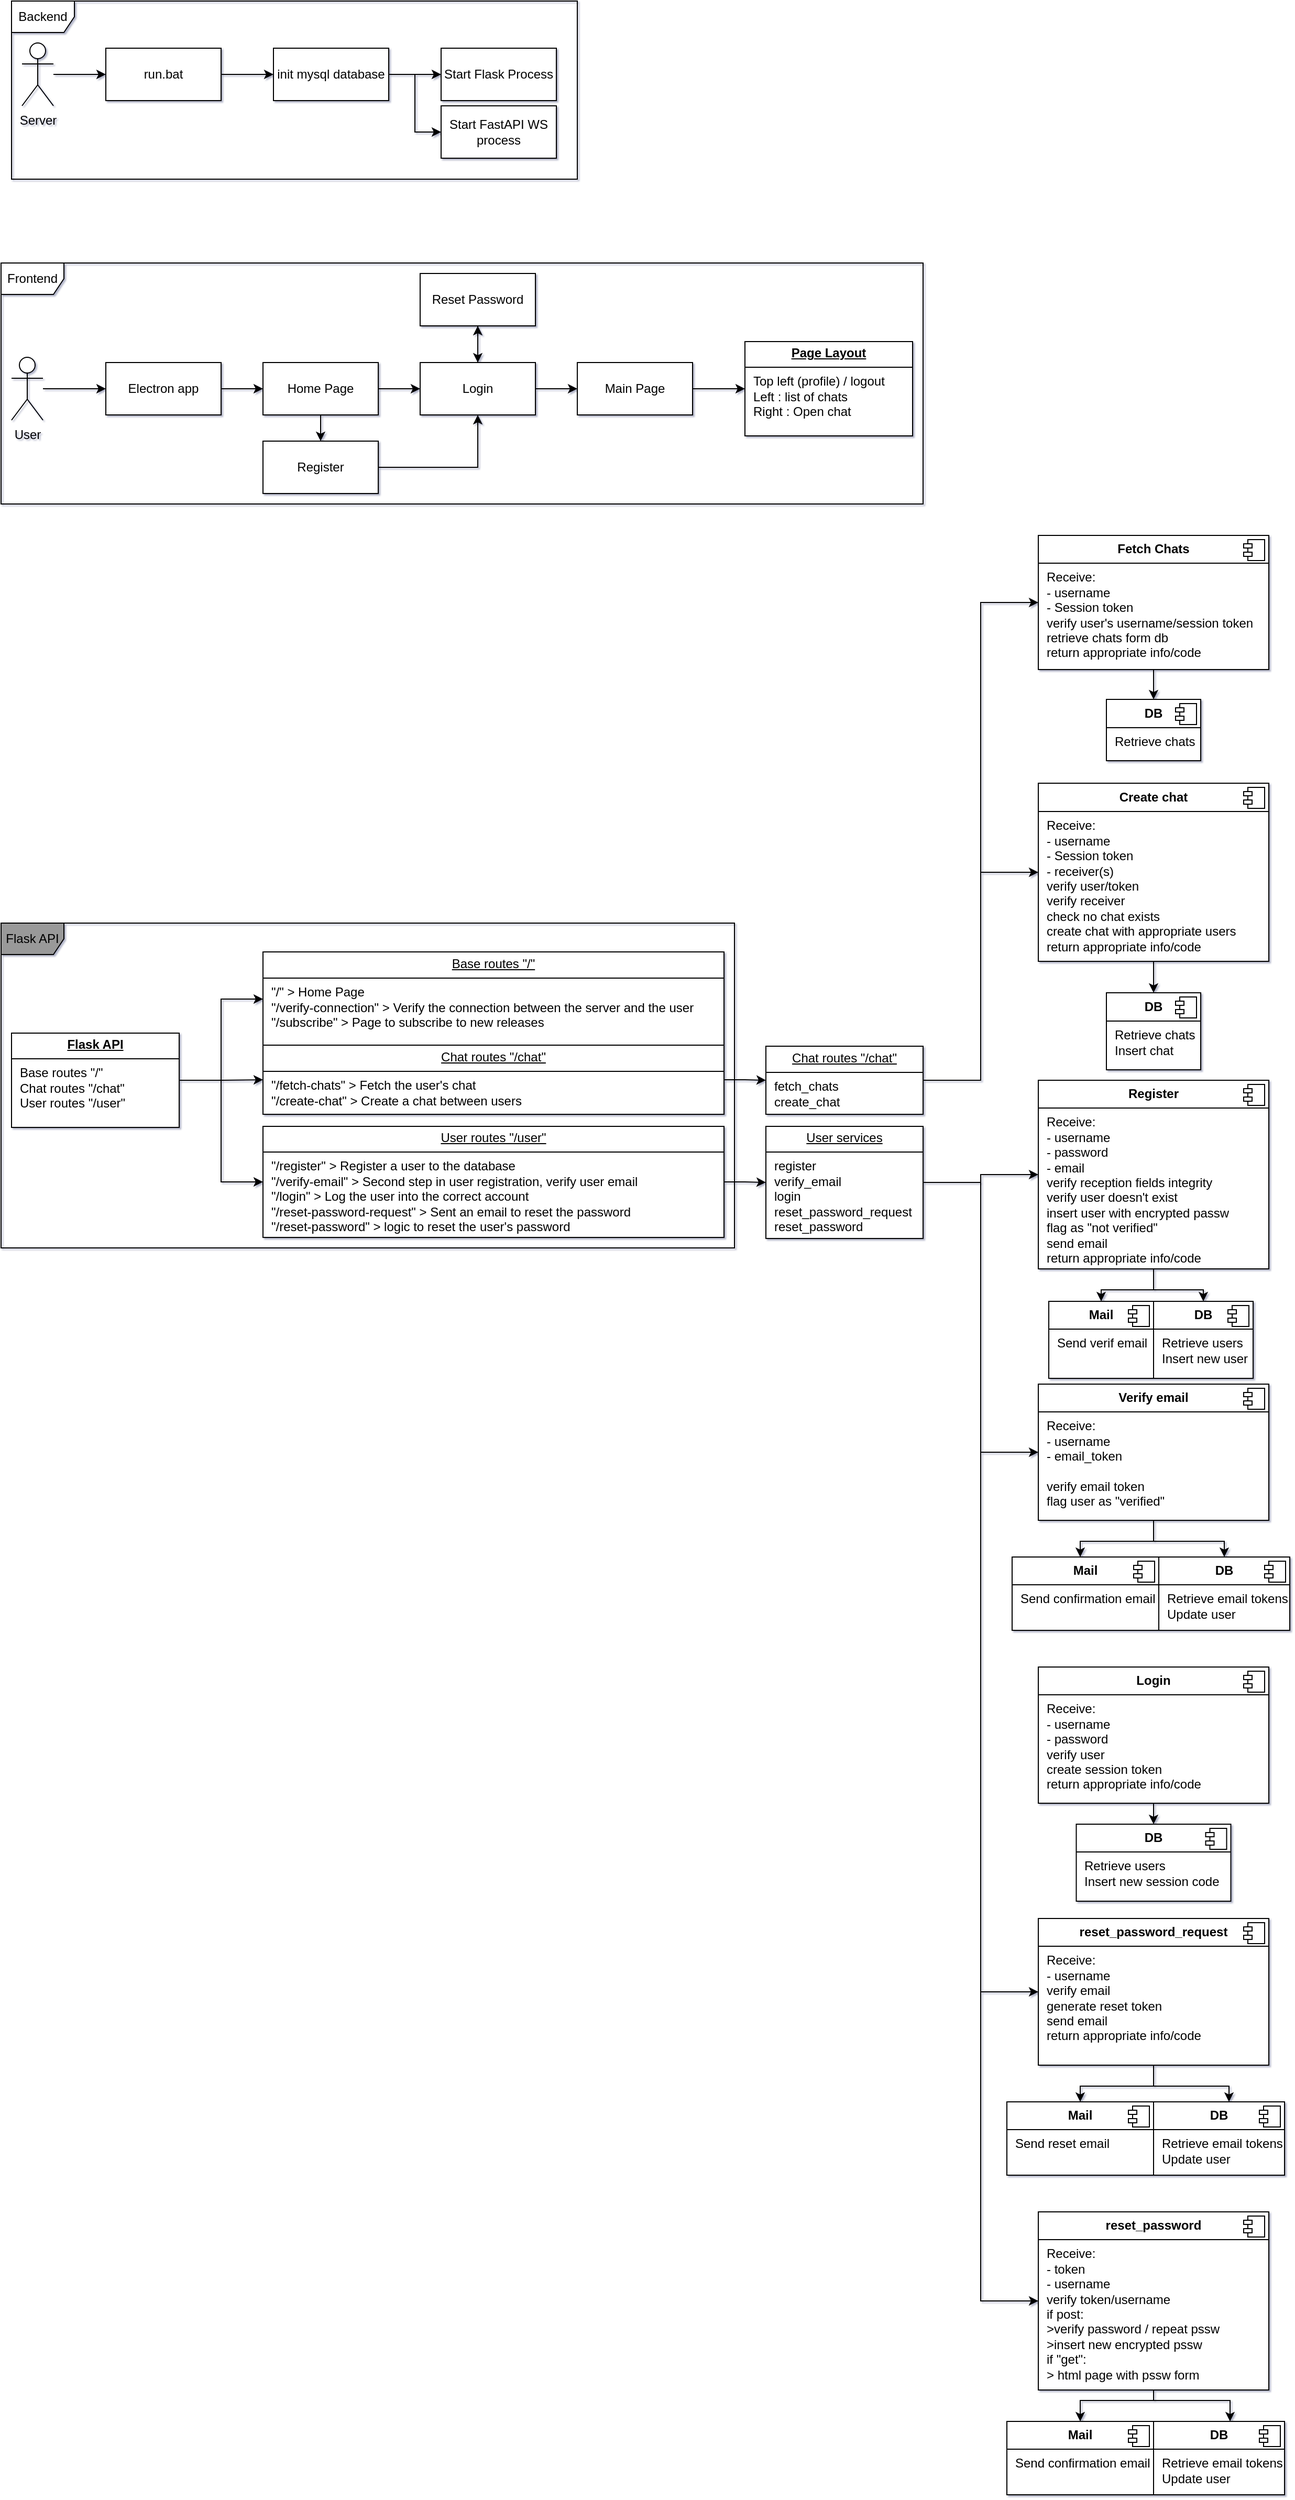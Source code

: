 <mxfile version="27.1.6">
  <diagram name="Page-1" id="IyOl1JzqoVD-4Wc97Tee">
    <mxGraphModel dx="2583" dy="1799" grid="1" gridSize="10" guides="1" tooltips="1" connect="1" arrows="1" fold="1" page="0" pageScale="1" pageWidth="850" pageHeight="1100" background="#ffffff" math="0" shadow="1">
      <root>
        <mxCell id="0" />
        <mxCell id="1" parent="0" />
        <mxCell id="SQyUVofRYkzOnYcD2kUR-7" value="" style="edgeStyle=orthogonalEdgeStyle;rounded=0;orthogonalLoop=1;jettySize=auto;html=1;" parent="1" source="SQyUVofRYkzOnYcD2kUR-1" target="SQyUVofRYkzOnYcD2kUR-2" edge="1">
          <mxGeometry relative="1" as="geometry" />
        </mxCell>
        <mxCell id="SQyUVofRYkzOnYcD2kUR-1" value="Server" style="shape=umlActor;verticalLabelPosition=bottom;verticalAlign=top;html=1;" parent="1" vertex="1">
          <mxGeometry x="40" y="20" width="30" height="60" as="geometry" />
        </mxCell>
        <mxCell id="SQyUVofRYkzOnYcD2kUR-6" value="" style="edgeStyle=orthogonalEdgeStyle;rounded=0;orthogonalLoop=1;jettySize=auto;html=1;" parent="1" source="SQyUVofRYkzOnYcD2kUR-2" target="SQyUVofRYkzOnYcD2kUR-4" edge="1">
          <mxGeometry relative="1" as="geometry" />
        </mxCell>
        <mxCell id="SQyUVofRYkzOnYcD2kUR-2" value="run.bat" style="html=1;whiteSpace=wrap;" parent="1" vertex="1">
          <mxGeometry x="120" y="25" width="110" height="50" as="geometry" />
        </mxCell>
        <mxCell id="SQyUVofRYkzOnYcD2kUR-12" value="" style="edgeStyle=orthogonalEdgeStyle;rounded=0;orthogonalLoop=1;jettySize=auto;html=1;entryX=0;entryY=0.5;entryDx=0;entryDy=0;" parent="1" source="SQyUVofRYkzOnYcD2kUR-4" target="SQyUVofRYkzOnYcD2kUR-9" edge="1">
          <mxGeometry relative="1" as="geometry">
            <mxPoint x="335" y="150" as="targetPoint" />
          </mxGeometry>
        </mxCell>
        <mxCell id="SQyUVofRYkzOnYcD2kUR-24" value="" style="edgeStyle=orthogonalEdgeStyle;rounded=0;orthogonalLoop=1;jettySize=auto;html=1;" parent="1" source="SQyUVofRYkzOnYcD2kUR-4" target="SQyUVofRYkzOnYcD2kUR-8" edge="1">
          <mxGeometry relative="1" as="geometry">
            <mxPoint x="335" y="180" as="targetPoint" />
          </mxGeometry>
        </mxCell>
        <mxCell id="SQyUVofRYkzOnYcD2kUR-4" value="init mysql database" style="html=1;whiteSpace=wrap;" parent="1" vertex="1">
          <mxGeometry x="280" y="25" width="110" height="50" as="geometry" />
        </mxCell>
        <mxCell id="SQyUVofRYkzOnYcD2kUR-8" value="Start Flask Process" style="html=1;whiteSpace=wrap;" parent="1" vertex="1">
          <mxGeometry x="440" y="25" width="110" height="50" as="geometry" />
        </mxCell>
        <mxCell id="SQyUVofRYkzOnYcD2kUR-9" value="Start FastAPI WS process" style="html=1;whiteSpace=wrap;" parent="1" vertex="1">
          <mxGeometry x="440" y="80" width="110" height="50" as="geometry" />
        </mxCell>
        <mxCell id="SQyUVofRYkzOnYcD2kUR-32" style="edgeStyle=orthogonalEdgeStyle;rounded=0;orthogonalLoop=1;jettySize=auto;html=1;" parent="1" source="SQyUVofRYkzOnYcD2kUR-21" target="SQyUVofRYkzOnYcD2kUR-29" edge="1">
          <mxGeometry relative="1" as="geometry" />
        </mxCell>
        <mxCell id="SQyUVofRYkzOnYcD2kUR-33" style="edgeStyle=orthogonalEdgeStyle;rounded=0;orthogonalLoop=1;jettySize=auto;html=1;" parent="1" source="SQyUVofRYkzOnYcD2kUR-21" target="SQyUVofRYkzOnYcD2kUR-28" edge="1">
          <mxGeometry relative="1" as="geometry" />
        </mxCell>
        <mxCell id="SQyUVofRYkzOnYcD2kUR-21" value="&lt;p style=&quot;margin: 4px 0px 0px; text-align: center; text-decoration: underline;&quot;&gt;&lt;b&gt;Flask API&lt;/b&gt;&lt;/p&gt;&lt;hr size=&quot;1&quot; style=&quot;border-style:solid;&quot;&gt;&lt;p style=&quot;margin:0px;margin-left:8px;&quot;&gt;Base routes &quot;/&quot;&lt;br&gt;Chat routes &quot;/chat&quot;&lt;br&gt;User routes &quot;/user&quot;&lt;/p&gt;" style="verticalAlign=top;align=left;overflow=fill;html=1;whiteSpace=wrap;" parent="1" vertex="1">
          <mxGeometry x="30" y="965" width="160" height="90" as="geometry" />
        </mxCell>
        <mxCell id="SQyUVofRYkzOnYcD2kUR-27" value="&lt;p style=&quot;margin: 4px 0px 0px; text-align: center; text-decoration: underline;&quot;&gt;Base routes &quot;/&quot;&lt;/p&gt;&lt;hr size=&quot;1&quot; style=&quot;border-style:solid;&quot;&gt;&lt;p style=&quot;margin:0px;margin-left:8px;&quot;&gt;&quot;/&quot; &amp;gt; Home Page&lt;br&gt;&quot;/verify-connection&quot; &amp;gt; Verify the connection between the server and the user&lt;/p&gt;&lt;p style=&quot;margin:0px;margin-left:8px;&quot;&gt;&quot;/subscribe&quot; &amp;gt; Page to subscribe to new releases&lt;/p&gt;" style="verticalAlign=top;align=left;overflow=fill;html=1;whiteSpace=wrap;" parent="1" vertex="1">
          <mxGeometry x="270" y="887.5" width="440" height="90" as="geometry" />
        </mxCell>
        <mxCell id="PghMe-fX01TkS8W1eZBI-11" value="" style="edgeStyle=orthogonalEdgeStyle;rounded=0;orthogonalLoop=1;jettySize=auto;html=1;" edge="1" parent="1" source="SQyUVofRYkzOnYcD2kUR-28" target="PghMe-fX01TkS8W1eZBI-9">
          <mxGeometry relative="1" as="geometry" />
        </mxCell>
        <mxCell id="SQyUVofRYkzOnYcD2kUR-28" value="&lt;p style=&quot;margin: 4px 0px 0px; text-align: center; text-decoration: underline;&quot;&gt;User routes &quot;/user&quot;&lt;/p&gt;&lt;hr size=&quot;1&quot; style=&quot;border-style:solid;&quot;&gt;&lt;p style=&quot;margin:0px;margin-left:8px;&quot;&gt;&quot;/register&quot; &amp;gt; Register a user to the database&lt;br&gt;&quot;/verify-email&quot; &amp;gt; Second step in user registration, verify user email&lt;/p&gt;&lt;p style=&quot;margin:0px;margin-left:8px;&quot;&gt;&quot;/login&quot; &amp;gt; Log the user into the correct account&lt;/p&gt;&lt;p style=&quot;margin:0px;margin-left:8px;&quot;&gt;&quot;/reset-password-request&quot; &amp;gt; Sent an email to reset the password&lt;/p&gt;&lt;p style=&quot;margin:0px;margin-left:8px;&quot;&gt;&quot;/reset-password&quot; &amp;gt; logic to reset the user&#39;s password&lt;/p&gt;" style="verticalAlign=top;align=left;overflow=fill;html=1;whiteSpace=wrap;" parent="1" vertex="1">
          <mxGeometry x="270" y="1054" width="440" height="106" as="geometry" />
        </mxCell>
        <mxCell id="PghMe-fX01TkS8W1eZBI-13" value="" style="edgeStyle=orthogonalEdgeStyle;rounded=0;orthogonalLoop=1;jettySize=auto;html=1;" edge="1" parent="1" source="SQyUVofRYkzOnYcD2kUR-29" target="PghMe-fX01TkS8W1eZBI-12">
          <mxGeometry relative="1" as="geometry" />
        </mxCell>
        <mxCell id="SQyUVofRYkzOnYcD2kUR-29" value="&lt;p style=&quot;margin: 4px 0px 0px; text-align: center; text-decoration: underline;&quot;&gt;Chat routes &quot;/chat&quot;&lt;/p&gt;&lt;hr size=&quot;1&quot; style=&quot;border-style:solid;&quot;&gt;&lt;p style=&quot;margin:0px;margin-left:8px;&quot;&gt;&quot;/fetch-chats&quot; &amp;gt; Fetch the user&#39;s chat&lt;br&gt;&quot;/create-chat&quot; &amp;gt; Create a chat between users&lt;/p&gt;" style="verticalAlign=top;align=left;overflow=fill;html=1;whiteSpace=wrap;" parent="1" vertex="1">
          <mxGeometry x="270" y="976.5" width="440" height="66" as="geometry" />
        </mxCell>
        <mxCell id="SQyUVofRYkzOnYcD2kUR-34" style="edgeStyle=orthogonalEdgeStyle;rounded=0;orthogonalLoop=1;jettySize=auto;html=1;entryX=0;entryY=0.5;entryDx=0;entryDy=0;" parent="1" source="SQyUVofRYkzOnYcD2kUR-21" target="SQyUVofRYkzOnYcD2kUR-27" edge="1">
          <mxGeometry relative="1" as="geometry" />
        </mxCell>
        <mxCell id="SQyUVofRYkzOnYcD2kUR-37" value="" style="edgeStyle=orthogonalEdgeStyle;rounded=0;orthogonalLoop=1;jettySize=auto;html=1;shadow=0;" parent="1" source="SQyUVofRYkzOnYcD2kUR-35" target="SQyUVofRYkzOnYcD2kUR-38" edge="1">
          <mxGeometry relative="1" as="geometry">
            <mxPoint x="120" y="350" as="targetPoint" />
          </mxGeometry>
        </mxCell>
        <mxCell id="SQyUVofRYkzOnYcD2kUR-35" value="User" style="shape=umlActor;verticalLabelPosition=bottom;verticalAlign=top;html=1;shadow=0;" parent="1" vertex="1">
          <mxGeometry x="30" y="320" width="30" height="60" as="geometry" />
        </mxCell>
        <mxCell id="SQyUVofRYkzOnYcD2kUR-40" value="" style="edgeStyle=orthogonalEdgeStyle;rounded=0;orthogonalLoop=1;jettySize=auto;html=1;shadow=0;" parent="1" source="SQyUVofRYkzOnYcD2kUR-38" target="SQyUVofRYkzOnYcD2kUR-39" edge="1">
          <mxGeometry relative="1" as="geometry" />
        </mxCell>
        <mxCell id="SQyUVofRYkzOnYcD2kUR-38" value="&lt;div&gt;Electron app&lt;/div&gt;" style="html=1;whiteSpace=wrap;shadow=0;" parent="1" vertex="1">
          <mxGeometry x="120" y="325" width="110" height="50" as="geometry" />
        </mxCell>
        <mxCell id="SQyUVofRYkzOnYcD2kUR-42" value="" style="edgeStyle=orthogonalEdgeStyle;rounded=0;orthogonalLoop=1;jettySize=auto;html=1;shadow=0;" parent="1" source="SQyUVofRYkzOnYcD2kUR-39" target="SQyUVofRYkzOnYcD2kUR-41" edge="1">
          <mxGeometry relative="1" as="geometry" />
        </mxCell>
        <mxCell id="SQyUVofRYkzOnYcD2kUR-44" style="edgeStyle=orthogonalEdgeStyle;rounded=0;orthogonalLoop=1;jettySize=auto;html=1;shadow=0;" parent="1" source="SQyUVofRYkzOnYcD2kUR-39" target="SQyUVofRYkzOnYcD2kUR-43" edge="1">
          <mxGeometry relative="1" as="geometry" />
        </mxCell>
        <mxCell id="SQyUVofRYkzOnYcD2kUR-39" value="Home Page" style="html=1;whiteSpace=wrap;shadow=0;" parent="1" vertex="1">
          <mxGeometry x="270" y="325" width="110" height="50" as="geometry" />
        </mxCell>
        <mxCell id="SQyUVofRYkzOnYcD2kUR-46" value="" style="edgeStyle=orthogonalEdgeStyle;rounded=0;orthogonalLoop=1;jettySize=auto;html=1;shadow=0;" parent="1" source="SQyUVofRYkzOnYcD2kUR-41" target="SQyUVofRYkzOnYcD2kUR-45" edge="1">
          <mxGeometry relative="1" as="geometry" />
        </mxCell>
        <mxCell id="SQyUVofRYkzOnYcD2kUR-52" value="" style="edgeStyle=orthogonalEdgeStyle;rounded=0;orthogonalLoop=1;jettySize=auto;html=1;shadow=0;" parent="1" source="SQyUVofRYkzOnYcD2kUR-41" target="SQyUVofRYkzOnYcD2kUR-51" edge="1">
          <mxGeometry relative="1" as="geometry" />
        </mxCell>
        <mxCell id="SQyUVofRYkzOnYcD2kUR-41" value="Login" style="html=1;whiteSpace=wrap;shadow=0;" parent="1" vertex="1">
          <mxGeometry x="420" y="325" width="110" height="50" as="geometry" />
        </mxCell>
        <mxCell id="SQyUVofRYkzOnYcD2kUR-49" style="edgeStyle=orthogonalEdgeStyle;rounded=0;orthogonalLoop=1;jettySize=auto;html=1;shadow=0;" parent="1" source="SQyUVofRYkzOnYcD2kUR-43" target="SQyUVofRYkzOnYcD2kUR-41" edge="1">
          <mxGeometry relative="1" as="geometry" />
        </mxCell>
        <mxCell id="SQyUVofRYkzOnYcD2kUR-43" value="Register" style="html=1;whiteSpace=wrap;shadow=0;" parent="1" vertex="1">
          <mxGeometry x="270" y="400" width="110" height="50" as="geometry" />
        </mxCell>
        <mxCell id="SQyUVofRYkzOnYcD2kUR-47" style="edgeStyle=orthogonalEdgeStyle;rounded=0;orthogonalLoop=1;jettySize=auto;html=1;shadow=0;" parent="1" source="SQyUVofRYkzOnYcD2kUR-45" target="SQyUVofRYkzOnYcD2kUR-41" edge="1">
          <mxGeometry relative="1" as="geometry" />
        </mxCell>
        <mxCell id="SQyUVofRYkzOnYcD2kUR-45" value="Reset Password" style="html=1;whiteSpace=wrap;shadow=0;" parent="1" vertex="1">
          <mxGeometry x="420" y="240" width="110" height="50" as="geometry" />
        </mxCell>
        <mxCell id="PghMe-fX01TkS8W1eZBI-6" value="" style="edgeStyle=orthogonalEdgeStyle;rounded=0;orthogonalLoop=1;jettySize=auto;html=1;shadow=0;" edge="1" parent="1" source="SQyUVofRYkzOnYcD2kUR-51" target="PghMe-fX01TkS8W1eZBI-5">
          <mxGeometry relative="1" as="geometry" />
        </mxCell>
        <mxCell id="SQyUVofRYkzOnYcD2kUR-51" value="&lt;div&gt;Main Page&lt;/div&gt;" style="html=1;whiteSpace=wrap;shadow=0;" parent="1" vertex="1">
          <mxGeometry x="570" y="325" width="110" height="50" as="geometry" />
        </mxCell>
        <mxCell id="PghMe-fX01TkS8W1eZBI-5" value="&lt;p style=&quot;margin: 4px 0px 0px; text-align: center; text-decoration: underline;&quot;&gt;&lt;b&gt;Page Layout&lt;/b&gt;&lt;/p&gt;&lt;hr size=&quot;1&quot; style=&quot;border-style:solid;&quot;&gt;&lt;p style=&quot;margin:0px;margin-left:8px;&quot;&gt;Top left (profile) / logout&lt;/p&gt;&lt;p style=&quot;margin:0px;margin-left:8px;&quot;&gt;Left : list of chats&lt;/p&gt;&lt;p style=&quot;margin:0px;margin-left:8px;&quot;&gt;Right : Open chat&lt;/p&gt;" style="verticalAlign=top;align=left;overflow=fill;html=1;whiteSpace=wrap;shadow=0;" vertex="1" parent="1">
          <mxGeometry x="730" y="305" width="160" height="90" as="geometry" />
        </mxCell>
        <mxCell id="PghMe-fX01TkS8W1eZBI-17" value="" style="edgeStyle=orthogonalEdgeStyle;rounded=0;orthogonalLoop=1;jettySize=auto;html=1;" edge="1" parent="1" source="PghMe-fX01TkS8W1eZBI-7" target="PghMe-fX01TkS8W1eZBI-15">
          <mxGeometry relative="1" as="geometry" />
        </mxCell>
        <mxCell id="PghMe-fX01TkS8W1eZBI-7" value="&lt;p style=&quot;margin:0px;margin-top:6px;text-align:center;&quot;&gt;&lt;b&gt;Fetch Chats&lt;/b&gt;&lt;/p&gt;&lt;hr size=&quot;1&quot; style=&quot;border-style:solid;&quot;&gt;&lt;p style=&quot;margin:0px;margin-left:8px;&quot;&gt;Receive:&lt;/p&gt;&lt;p style=&quot;margin:0px;margin-left:8px;&quot;&gt;- username&lt;/p&gt;&lt;p style=&quot;margin:0px;margin-left:8px;&quot;&gt;- Session token&lt;/p&gt;&lt;p style=&quot;margin:0px;margin-left:8px;&quot;&gt;verify user&#39;s username/session token&lt;/p&gt;&lt;p style=&quot;margin:0px;margin-left:8px;&quot;&gt;retrieve chats form db&lt;/p&gt;&lt;p style=&quot;margin:0px;margin-left:8px;&quot;&gt;return appropriate info/code&lt;/p&gt;&lt;p style=&quot;margin:0px;margin-left:8px;&quot;&gt;&lt;br&gt;&lt;/p&gt;&lt;p style=&quot;margin:0px;margin-left:8px;&quot;&gt;&lt;br&gt;&lt;/p&gt;" style="align=left;overflow=fill;html=1;dropTarget=0;whiteSpace=wrap;" vertex="1" parent="1">
          <mxGeometry x="1010" y="490" width="220" height="128" as="geometry" />
        </mxCell>
        <mxCell id="PghMe-fX01TkS8W1eZBI-8" value="" style="shape=component;jettyWidth=8;jettyHeight=4;" vertex="1" parent="PghMe-fX01TkS8W1eZBI-7">
          <mxGeometry x="1" width="20" height="20" relative="1" as="geometry">
            <mxPoint x="-24" y="4" as="offset" />
          </mxGeometry>
        </mxCell>
        <mxCell id="PghMe-fX01TkS8W1eZBI-90" style="edgeStyle=orthogonalEdgeStyle;rounded=0;orthogonalLoop=1;jettySize=auto;html=1;" edge="1" parent="1" source="PghMe-fX01TkS8W1eZBI-9" target="PghMe-fX01TkS8W1eZBI-31">
          <mxGeometry relative="1" as="geometry" />
        </mxCell>
        <mxCell id="PghMe-fX01TkS8W1eZBI-91" style="edgeStyle=orthogonalEdgeStyle;rounded=0;orthogonalLoop=1;jettySize=auto;html=1;entryX=0;entryY=0.5;entryDx=0;entryDy=0;" edge="1" parent="1" source="PghMe-fX01TkS8W1eZBI-9" target="PghMe-fX01TkS8W1eZBI-40">
          <mxGeometry relative="1" as="geometry" />
        </mxCell>
        <mxCell id="PghMe-fX01TkS8W1eZBI-92" style="edgeStyle=orthogonalEdgeStyle;rounded=0;orthogonalLoop=1;jettySize=auto;html=1;entryX=0;entryY=0.5;entryDx=0;entryDy=0;" edge="1" parent="1" source="PghMe-fX01TkS8W1eZBI-9" target="PghMe-fX01TkS8W1eZBI-65">
          <mxGeometry relative="1" as="geometry" />
        </mxCell>
        <mxCell id="PghMe-fX01TkS8W1eZBI-93" style="edgeStyle=orthogonalEdgeStyle;rounded=0;orthogonalLoop=1;jettySize=auto;html=1;entryX=0;entryY=0.5;entryDx=0;entryDy=0;" edge="1" parent="1" source="PghMe-fX01TkS8W1eZBI-9" target="PghMe-fX01TkS8W1eZBI-75">
          <mxGeometry relative="1" as="geometry" />
        </mxCell>
        <mxCell id="PghMe-fX01TkS8W1eZBI-9" value="&lt;p style=&quot;margin: 4px 0px 0px; text-align: center; text-decoration: underline;&quot;&gt;User services&lt;/p&gt;&lt;hr size=&quot;1&quot; style=&quot;border-style:solid;&quot;&gt;&lt;p style=&quot;margin:0px;margin-left:8px;&quot;&gt;register&lt;br&gt;verify_email&lt;/p&gt;&lt;p style=&quot;margin:0px;margin-left:8px;&quot;&gt;login&lt;/p&gt;&lt;p style=&quot;margin:0px;margin-left:8px;&quot;&gt;reset_password_request&lt;/p&gt;&lt;p style=&quot;margin:0px;margin-left:8px;&quot;&gt;reset_password&lt;/p&gt;" style="verticalAlign=top;align=left;overflow=fill;html=1;whiteSpace=wrap;" vertex="1" parent="1">
          <mxGeometry x="750" y="1054" width="150" height="107" as="geometry" />
        </mxCell>
        <mxCell id="PghMe-fX01TkS8W1eZBI-94" style="edgeStyle=orthogonalEdgeStyle;rounded=0;orthogonalLoop=1;jettySize=auto;html=1;entryX=0;entryY=0.5;entryDx=0;entryDy=0;" edge="1" parent="1" source="PghMe-fX01TkS8W1eZBI-12" target="PghMe-fX01TkS8W1eZBI-7">
          <mxGeometry relative="1" as="geometry" />
        </mxCell>
        <mxCell id="PghMe-fX01TkS8W1eZBI-95" style="edgeStyle=orthogonalEdgeStyle;rounded=0;orthogonalLoop=1;jettySize=auto;html=1;entryX=0;entryY=0.5;entryDx=0;entryDy=0;" edge="1" parent="1" source="PghMe-fX01TkS8W1eZBI-12" target="PghMe-fX01TkS8W1eZBI-19">
          <mxGeometry relative="1" as="geometry" />
        </mxCell>
        <mxCell id="PghMe-fX01TkS8W1eZBI-12" value="&lt;p style=&quot;margin: 4px 0px 0px; text-align: center; text-decoration: underline;&quot;&gt;Chat routes &quot;/chat&quot;&lt;/p&gt;&lt;hr size=&quot;1&quot; style=&quot;border-style:solid;&quot;&gt;&lt;p style=&quot;margin:0px;margin-left:8px;&quot;&gt;fetch_chats&lt;/p&gt;&lt;p style=&quot;margin:0px;margin-left:8px;&quot;&gt;create_chat&lt;/p&gt;" style="verticalAlign=top;align=left;overflow=fill;html=1;whiteSpace=wrap;" vertex="1" parent="1">
          <mxGeometry x="750" y="977.5" width="150" height="65" as="geometry" />
        </mxCell>
        <mxCell id="PghMe-fX01TkS8W1eZBI-15" value="&lt;p style=&quot;margin:0px;margin-top:6px;text-align:center;&quot;&gt;&lt;b&gt;DB&lt;/b&gt;&lt;/p&gt;&lt;hr size=&quot;1&quot; style=&quot;border-style:solid;&quot;&gt;&lt;p style=&quot;margin:0px;margin-left:8px;&quot;&gt;Retrieve chats&lt;/p&gt;&lt;p style=&quot;margin:0px;margin-left:8px;&quot;&gt;&lt;br&gt;&lt;/p&gt;&lt;p style=&quot;margin:0px;margin-left:8px;&quot;&gt;&lt;br&gt;&lt;/p&gt;" style="align=left;overflow=fill;html=1;dropTarget=0;whiteSpace=wrap;" vertex="1" parent="1">
          <mxGeometry x="1075" y="646.5" width="90" height="58.5" as="geometry" />
        </mxCell>
        <mxCell id="PghMe-fX01TkS8W1eZBI-16" value="" style="shape=component;jettyWidth=8;jettyHeight=4;" vertex="1" parent="PghMe-fX01TkS8W1eZBI-15">
          <mxGeometry x="1" width="20" height="20" relative="1" as="geometry">
            <mxPoint x="-24" y="4" as="offset" />
          </mxGeometry>
        </mxCell>
        <mxCell id="PghMe-fX01TkS8W1eZBI-18" value="" style="edgeStyle=orthogonalEdgeStyle;rounded=0;orthogonalLoop=1;jettySize=auto;html=1;" edge="1" parent="1" source="PghMe-fX01TkS8W1eZBI-19" target="PghMe-fX01TkS8W1eZBI-21">
          <mxGeometry relative="1" as="geometry" />
        </mxCell>
        <mxCell id="PghMe-fX01TkS8W1eZBI-19" value="&lt;p style=&quot;margin:0px;margin-top:6px;text-align:center;&quot;&gt;&lt;b&gt;Create chat&lt;/b&gt;&lt;/p&gt;&lt;hr size=&quot;1&quot; style=&quot;border-style:solid;&quot;&gt;&lt;p style=&quot;margin:0px;margin-left:8px;&quot;&gt;Receive:&lt;/p&gt;&lt;p style=&quot;margin:0px;margin-left:8px;&quot;&gt;- username&lt;/p&gt;&lt;p style=&quot;margin:0px;margin-left:8px;&quot;&gt;- Session token&lt;/p&gt;&lt;p style=&quot;margin:0px;margin-left:8px;&quot;&gt;- receiver(s)&lt;/p&gt;&lt;p style=&quot;margin:0px;margin-left:8px;&quot;&gt;verify user/token&lt;/p&gt;&lt;p style=&quot;margin:0px;margin-left:8px;&quot;&gt;verify receiver&lt;/p&gt;&lt;p style=&quot;margin:0px;margin-left:8px;&quot;&gt;check no chat exists&lt;/p&gt;&lt;p style=&quot;margin:0px;margin-left:8px;&quot;&gt;create chat with appropriate users&lt;/p&gt;&lt;p style=&quot;margin:0px;margin-left:8px;&quot;&gt;return appropriate info/code&lt;/p&gt;&lt;p style=&quot;margin:0px;margin-left:8px;&quot;&gt;&lt;br&gt;&lt;/p&gt;&lt;p style=&quot;margin:0px;margin-left:8px;&quot;&gt;&lt;br&gt;&lt;/p&gt;" style="align=left;overflow=fill;html=1;dropTarget=0;whiteSpace=wrap;" vertex="1" parent="1">
          <mxGeometry x="1010" y="726.5" width="220" height="170" as="geometry" />
        </mxCell>
        <mxCell id="PghMe-fX01TkS8W1eZBI-20" value="" style="shape=component;jettyWidth=8;jettyHeight=4;" vertex="1" parent="PghMe-fX01TkS8W1eZBI-19">
          <mxGeometry x="1" width="20" height="20" relative="1" as="geometry">
            <mxPoint x="-24" y="4" as="offset" />
          </mxGeometry>
        </mxCell>
        <mxCell id="PghMe-fX01TkS8W1eZBI-21" value="&lt;p style=&quot;margin:0px;margin-top:6px;text-align:center;&quot;&gt;&lt;b&gt;DB&lt;/b&gt;&lt;/p&gt;&lt;hr size=&quot;1&quot; style=&quot;border-style:solid;&quot;&gt;&lt;p style=&quot;margin:0px;margin-left:8px;&quot;&gt;Retrieve chats&lt;/p&gt;&lt;p style=&quot;margin:0px;margin-left:8px;&quot;&gt;Insert chat&lt;/p&gt;&lt;p style=&quot;margin:0px;margin-left:8px;&quot;&gt;&lt;br&gt;&lt;/p&gt;&lt;p style=&quot;margin:0px;margin-left:8px;&quot;&gt;&lt;br&gt;&lt;/p&gt;" style="align=left;overflow=fill;html=1;dropTarget=0;whiteSpace=wrap;" vertex="1" parent="1">
          <mxGeometry x="1075" y="926.5" width="90" height="73.5" as="geometry" />
        </mxCell>
        <mxCell id="PghMe-fX01TkS8W1eZBI-22" value="" style="shape=component;jettyWidth=8;jettyHeight=4;" vertex="1" parent="PghMe-fX01TkS8W1eZBI-21">
          <mxGeometry x="1" width="20" height="20" relative="1" as="geometry">
            <mxPoint x="-24" y="4" as="offset" />
          </mxGeometry>
        </mxCell>
        <mxCell id="PghMe-fX01TkS8W1eZBI-30" value="" style="edgeStyle=orthogonalEdgeStyle;rounded=0;orthogonalLoop=1;jettySize=auto;html=1;" edge="1" parent="1" source="PghMe-fX01TkS8W1eZBI-31" target="PghMe-fX01TkS8W1eZBI-33">
          <mxGeometry relative="1" as="geometry" />
        </mxCell>
        <mxCell id="PghMe-fX01TkS8W1eZBI-37" style="edgeStyle=orthogonalEdgeStyle;rounded=0;orthogonalLoop=1;jettySize=auto;html=1;" edge="1" parent="1" source="PghMe-fX01TkS8W1eZBI-31" target="PghMe-fX01TkS8W1eZBI-35">
          <mxGeometry relative="1" as="geometry" />
        </mxCell>
        <mxCell id="PghMe-fX01TkS8W1eZBI-31" value="&lt;p style=&quot;margin:0px;margin-top:6px;text-align:center;&quot;&gt;&lt;b&gt;Register&lt;/b&gt;&lt;/p&gt;&lt;hr size=&quot;1&quot; style=&quot;border-style:solid;&quot;&gt;&lt;p style=&quot;margin:0px;margin-left:8px;&quot;&gt;Receive:&lt;/p&gt;&lt;p style=&quot;margin:0px;margin-left:8px;&quot;&gt;- username&lt;/p&gt;&lt;p style=&quot;margin:0px;margin-left:8px;&quot;&gt;- password&lt;/p&gt;&lt;p style=&quot;margin:0px;margin-left:8px;&quot;&gt;- email&lt;/p&gt;&lt;p style=&quot;margin:0px;margin-left:8px;&quot;&gt;verify reception fields integrity&lt;/p&gt;&lt;p style=&quot;margin:0px;margin-left:8px;&quot;&gt;verify user doesn&#39;t exist&lt;/p&gt;&lt;p style=&quot;margin:0px;margin-left:8px;&quot;&gt;insert user with encrypted passw&lt;/p&gt;&lt;p style=&quot;margin:0px;margin-left:8px;&quot;&gt;flag as &quot;not verified&quot;&lt;/p&gt;&lt;p style=&quot;margin:0px;margin-left:8px;&quot;&gt;send email&lt;/p&gt;&lt;p style=&quot;margin:0px;margin-left:8px;&quot;&gt;return appropriate info/code&lt;/p&gt;" style="align=left;overflow=fill;html=1;dropTarget=0;whiteSpace=wrap;" vertex="1" parent="1">
          <mxGeometry x="1010" y="1010" width="220" height="180" as="geometry" />
        </mxCell>
        <mxCell id="PghMe-fX01TkS8W1eZBI-32" value="" style="shape=component;jettyWidth=8;jettyHeight=4;" vertex="1" parent="PghMe-fX01TkS8W1eZBI-31">
          <mxGeometry x="1" width="20" height="20" relative="1" as="geometry">
            <mxPoint x="-24" y="4" as="offset" />
          </mxGeometry>
        </mxCell>
        <mxCell id="PghMe-fX01TkS8W1eZBI-33" value="&lt;p style=&quot;margin:0px;margin-top:6px;text-align:center;&quot;&gt;&lt;b&gt;DB&lt;/b&gt;&lt;/p&gt;&lt;hr size=&quot;1&quot; style=&quot;border-style:solid;&quot;&gt;&lt;p style=&quot;margin:0px;margin-left:8px;&quot;&gt;Retrieve users&lt;/p&gt;&lt;p style=&quot;margin:0px;margin-left:8px;&quot;&gt;Insert new user&lt;/p&gt;&lt;p style=&quot;margin:0px;margin-left:8px;&quot;&gt;&lt;br&gt;&lt;/p&gt;&lt;p style=&quot;margin:0px;margin-left:8px;&quot;&gt;&lt;br&gt;&lt;/p&gt;" style="align=left;overflow=fill;html=1;dropTarget=0;whiteSpace=wrap;" vertex="1" parent="1">
          <mxGeometry x="1120" y="1221" width="95" height="73.5" as="geometry" />
        </mxCell>
        <mxCell id="PghMe-fX01TkS8W1eZBI-34" value="" style="shape=component;jettyWidth=8;jettyHeight=4;" vertex="1" parent="PghMe-fX01TkS8W1eZBI-33">
          <mxGeometry x="1" width="20" height="20" relative="1" as="geometry">
            <mxPoint x="-24" y="4" as="offset" />
          </mxGeometry>
        </mxCell>
        <mxCell id="PghMe-fX01TkS8W1eZBI-35" value="&lt;p style=&quot;margin:0px;margin-top:6px;text-align:center;&quot;&gt;&lt;b&gt;Mail&lt;/b&gt;&lt;/p&gt;&lt;hr size=&quot;1&quot; style=&quot;border-style:solid;&quot;&gt;&lt;p style=&quot;margin:0px;margin-left:8px;&quot;&gt;Send verif email&lt;/p&gt;" style="align=left;overflow=fill;html=1;dropTarget=0;whiteSpace=wrap;" vertex="1" parent="1">
          <mxGeometry x="1020" y="1221" width="100" height="73.5" as="geometry" />
        </mxCell>
        <mxCell id="PghMe-fX01TkS8W1eZBI-36" value="" style="shape=component;jettyWidth=8;jettyHeight=4;" vertex="1" parent="PghMe-fX01TkS8W1eZBI-35">
          <mxGeometry x="1" width="20" height="20" relative="1" as="geometry">
            <mxPoint x="-24" y="4" as="offset" />
          </mxGeometry>
        </mxCell>
        <mxCell id="PghMe-fX01TkS8W1eZBI-38" value="" style="edgeStyle=orthogonalEdgeStyle;rounded=0;orthogonalLoop=1;jettySize=auto;html=1;" edge="1" parent="1" source="PghMe-fX01TkS8W1eZBI-40" target="PghMe-fX01TkS8W1eZBI-42">
          <mxGeometry relative="1" as="geometry" />
        </mxCell>
        <mxCell id="PghMe-fX01TkS8W1eZBI-39" style="edgeStyle=orthogonalEdgeStyle;rounded=0;orthogonalLoop=1;jettySize=auto;html=1;" edge="1" parent="1" source="PghMe-fX01TkS8W1eZBI-40" target="PghMe-fX01TkS8W1eZBI-44">
          <mxGeometry relative="1" as="geometry">
            <Array as="points">
              <mxPoint x="1120" y="1450" />
              <mxPoint x="1050" y="1450" />
            </Array>
          </mxGeometry>
        </mxCell>
        <mxCell id="PghMe-fX01TkS8W1eZBI-40" value="&lt;p style=&quot;margin:0px;margin-top:6px;text-align:center;&quot;&gt;&lt;b&gt;Verify email&lt;/b&gt;&lt;/p&gt;&lt;hr size=&quot;1&quot; style=&quot;border-style:solid;&quot;&gt;&lt;p style=&quot;margin:0px;margin-left:8px;&quot;&gt;Receive:&lt;/p&gt;&lt;p style=&quot;margin:0px;margin-left:8px;&quot;&gt;- username&lt;/p&gt;&lt;p style=&quot;margin:0px;margin-left:8px;&quot;&gt;- email_token&lt;/p&gt;&lt;p style=&quot;margin:0px;margin-left:8px;&quot;&gt;&lt;br&gt;&lt;/p&gt;&lt;p style=&quot;margin:0px;margin-left:8px;&quot;&gt;verify email token&lt;/p&gt;&lt;p style=&quot;margin:0px;margin-left:8px;&quot;&gt;flag user as &quot;verified&quot;&lt;/p&gt;" style="align=left;overflow=fill;html=1;dropTarget=0;whiteSpace=wrap;" vertex="1" parent="1">
          <mxGeometry x="1010" y="1300" width="220" height="130" as="geometry" />
        </mxCell>
        <mxCell id="PghMe-fX01TkS8W1eZBI-41" value="" style="shape=component;jettyWidth=8;jettyHeight=4;" vertex="1" parent="PghMe-fX01TkS8W1eZBI-40">
          <mxGeometry x="1" width="20" height="20" relative="1" as="geometry">
            <mxPoint x="-24" y="4" as="offset" />
          </mxGeometry>
        </mxCell>
        <mxCell id="PghMe-fX01TkS8W1eZBI-42" value="&lt;p style=&quot;margin:0px;margin-top:6px;text-align:center;&quot;&gt;&lt;b&gt;DB&lt;/b&gt;&lt;/p&gt;&lt;hr size=&quot;1&quot; style=&quot;border-style:solid;&quot;&gt;&lt;p style=&quot;margin:0px;margin-left:8px;&quot;&gt;Retrieve email tokens&lt;/p&gt;&lt;p style=&quot;margin:0px;margin-left:8px;&quot;&gt;Update user&lt;/p&gt;&lt;p style=&quot;margin:0px;margin-left:8px;&quot;&gt;&lt;br&gt;&lt;/p&gt;&lt;p style=&quot;margin:0px;margin-left:8px;&quot;&gt;&lt;br&gt;&lt;/p&gt;" style="align=left;overflow=fill;html=1;dropTarget=0;whiteSpace=wrap;" vertex="1" parent="1">
          <mxGeometry x="1125" y="1465" width="125" height="70" as="geometry" />
        </mxCell>
        <mxCell id="PghMe-fX01TkS8W1eZBI-43" value="" style="shape=component;jettyWidth=8;jettyHeight=4;" vertex="1" parent="PghMe-fX01TkS8W1eZBI-42">
          <mxGeometry x="1" width="20" height="20" relative="1" as="geometry">
            <mxPoint x="-24" y="4" as="offset" />
          </mxGeometry>
        </mxCell>
        <mxCell id="PghMe-fX01TkS8W1eZBI-44" value="&lt;p style=&quot;margin:0px;margin-top:6px;text-align:center;&quot;&gt;&lt;b&gt;Mail&lt;/b&gt;&lt;/p&gt;&lt;hr size=&quot;1&quot; style=&quot;border-style:solid;&quot;&gt;&lt;p style=&quot;margin:0px;margin-left:8px;&quot;&gt;Send confirmation email&lt;/p&gt;" style="align=left;overflow=fill;html=1;dropTarget=0;whiteSpace=wrap;" vertex="1" parent="1">
          <mxGeometry x="985" y="1465" width="140" height="70" as="geometry" />
        </mxCell>
        <mxCell id="PghMe-fX01TkS8W1eZBI-45" value="" style="shape=component;jettyWidth=8;jettyHeight=4;" vertex="1" parent="PghMe-fX01TkS8W1eZBI-44">
          <mxGeometry x="1" width="20" height="20" relative="1" as="geometry">
            <mxPoint x="-24" y="4" as="offset" />
          </mxGeometry>
        </mxCell>
        <mxCell id="PghMe-fX01TkS8W1eZBI-62" value="" style="edgeStyle=orthogonalEdgeStyle;rounded=0;orthogonalLoop=1;jettySize=auto;html=1;" edge="1" parent="1" source="PghMe-fX01TkS8W1eZBI-56" target="PghMe-fX01TkS8W1eZBI-58">
          <mxGeometry relative="1" as="geometry">
            <Array as="points" />
          </mxGeometry>
        </mxCell>
        <mxCell id="PghMe-fX01TkS8W1eZBI-56" value="&lt;p style=&quot;margin:0px;margin-top:6px;text-align:center;&quot;&gt;&lt;b&gt;Login&lt;/b&gt;&lt;/p&gt;&lt;hr size=&quot;1&quot; style=&quot;border-style:solid;&quot;&gt;&lt;p style=&quot;margin:0px;margin-left:8px;&quot;&gt;Receive:&lt;/p&gt;&lt;p style=&quot;margin:0px;margin-left:8px;&quot;&gt;- username&lt;/p&gt;&lt;p style=&quot;margin:0px;margin-left:8px;&quot;&gt;- password&lt;/p&gt;&lt;p style=&quot;margin:0px;margin-left:8px;&quot;&gt;verify user&lt;/p&gt;&lt;p style=&quot;margin:0px;margin-left:8px;&quot;&gt;create session token&lt;/p&gt;&lt;p style=&quot;margin:0px;margin-left:8px;&quot;&gt;return appropriate info/code&lt;/p&gt;" style="align=left;overflow=fill;html=1;dropTarget=0;whiteSpace=wrap;" vertex="1" parent="1">
          <mxGeometry x="1010" y="1570" width="220" height="130" as="geometry" />
        </mxCell>
        <mxCell id="PghMe-fX01TkS8W1eZBI-57" value="" style="shape=component;jettyWidth=8;jettyHeight=4;" vertex="1" parent="PghMe-fX01TkS8W1eZBI-56">
          <mxGeometry x="1" width="20" height="20" relative="1" as="geometry">
            <mxPoint x="-24" y="4" as="offset" />
          </mxGeometry>
        </mxCell>
        <mxCell id="PghMe-fX01TkS8W1eZBI-58" value="&lt;p style=&quot;margin:0px;margin-top:6px;text-align:center;&quot;&gt;&lt;b&gt;DB&lt;/b&gt;&lt;/p&gt;&lt;hr size=&quot;1&quot; style=&quot;border-style:solid;&quot;&gt;&lt;p style=&quot;margin:0px;margin-left:8px;&quot;&gt;Retrieve users&lt;/p&gt;&lt;p style=&quot;margin:0px;margin-left:8px;&quot;&gt;Insert new session code&lt;/p&gt;&lt;p style=&quot;margin:0px;margin-left:8px;&quot;&gt;&lt;br&gt;&lt;/p&gt;&lt;p style=&quot;margin:0px;margin-left:8px;&quot;&gt;&lt;br&gt;&lt;/p&gt;" style="align=left;overflow=fill;html=1;dropTarget=0;whiteSpace=wrap;" vertex="1" parent="1">
          <mxGeometry x="1046.25" y="1720" width="147.5" height="73.5" as="geometry" />
        </mxCell>
        <mxCell id="PghMe-fX01TkS8W1eZBI-59" value="" style="shape=component;jettyWidth=8;jettyHeight=4;" vertex="1" parent="PghMe-fX01TkS8W1eZBI-58">
          <mxGeometry x="1" width="20" height="20" relative="1" as="geometry">
            <mxPoint x="-24" y="4" as="offset" />
          </mxGeometry>
        </mxCell>
        <mxCell id="PghMe-fX01TkS8W1eZBI-65" value="&lt;p style=&quot;margin:0px;margin-top:6px;text-align:center;&quot;&gt;&lt;b&gt;reset_password_request&lt;/b&gt;&lt;/p&gt;&lt;hr size=&quot;1&quot; style=&quot;border-style:solid;&quot;&gt;&lt;p style=&quot;margin:0px;margin-left:8px;&quot;&gt;Receive:&lt;/p&gt;&lt;p style=&quot;margin:0px;margin-left:8px;&quot;&gt;- username&lt;/p&gt;&lt;p style=&quot;margin:0px;margin-left:8px;&quot;&gt;verify email&lt;/p&gt;&lt;p style=&quot;margin:0px;margin-left:8px;&quot;&gt;generate reset token&lt;/p&gt;&lt;p style=&quot;margin:0px;margin-left:8px;&quot;&gt;send email&lt;/p&gt;&lt;p style=&quot;margin:0px;margin-left:8px;&quot;&gt;return appropriate info/code&lt;/p&gt;" style="align=left;overflow=fill;html=1;dropTarget=0;whiteSpace=wrap;" vertex="1" parent="1">
          <mxGeometry x="1010" y="1810" width="220" height="140" as="geometry" />
        </mxCell>
        <mxCell id="PghMe-fX01TkS8W1eZBI-66" value="" style="shape=component;jettyWidth=8;jettyHeight=4;" vertex="1" parent="PghMe-fX01TkS8W1eZBI-65">
          <mxGeometry x="1" width="20" height="20" relative="1" as="geometry">
            <mxPoint x="-24" y="4" as="offset" />
          </mxGeometry>
        </mxCell>
        <mxCell id="PghMe-fX01TkS8W1eZBI-69" value="" style="edgeStyle=orthogonalEdgeStyle;rounded=0;orthogonalLoop=1;jettySize=auto;html=1;" edge="1" parent="1" target="PghMe-fX01TkS8W1eZBI-71" source="PghMe-fX01TkS8W1eZBI-65">
          <mxGeometry relative="1" as="geometry">
            <mxPoint x="1120" y="1950" as="sourcePoint" />
            <Array as="points">
              <mxPoint x="1120" y="1970" />
              <mxPoint x="1192" y="1970" />
            </Array>
          </mxGeometry>
        </mxCell>
        <mxCell id="PghMe-fX01TkS8W1eZBI-70" style="edgeStyle=orthogonalEdgeStyle;rounded=0;orthogonalLoop=1;jettySize=auto;html=1;" edge="1" parent="1" target="PghMe-fX01TkS8W1eZBI-73">
          <mxGeometry relative="1" as="geometry">
            <mxPoint x="1120" y="1950" as="sourcePoint" />
            <Array as="points">
              <mxPoint x="1120" y="1970" />
              <mxPoint x="1050" y="1970" />
            </Array>
          </mxGeometry>
        </mxCell>
        <mxCell id="PghMe-fX01TkS8W1eZBI-71" value="&lt;p style=&quot;margin:0px;margin-top:6px;text-align:center;&quot;&gt;&lt;b&gt;DB&lt;/b&gt;&lt;/p&gt;&lt;hr size=&quot;1&quot; style=&quot;border-style:solid;&quot;&gt;&lt;p style=&quot;margin:0px;margin-left:8px;&quot;&gt;Retrieve email tokens&lt;/p&gt;&lt;p style=&quot;margin:0px;margin-left:8px;&quot;&gt;Update user&lt;/p&gt;&lt;p style=&quot;margin:0px;margin-left:8px;&quot;&gt;&lt;br&gt;&lt;/p&gt;&lt;p style=&quot;margin:0px;margin-left:8px;&quot;&gt;&lt;br&gt;&lt;/p&gt;" style="align=left;overflow=fill;html=1;dropTarget=0;whiteSpace=wrap;" vertex="1" parent="1">
          <mxGeometry x="1120" y="1985" width="125" height="70" as="geometry" />
        </mxCell>
        <mxCell id="PghMe-fX01TkS8W1eZBI-72" value="" style="shape=component;jettyWidth=8;jettyHeight=4;" vertex="1" parent="PghMe-fX01TkS8W1eZBI-71">
          <mxGeometry x="1" width="20" height="20" relative="1" as="geometry">
            <mxPoint x="-24" y="4" as="offset" />
          </mxGeometry>
        </mxCell>
        <mxCell id="PghMe-fX01TkS8W1eZBI-73" value="&lt;p style=&quot;margin:0px;margin-top:6px;text-align:center;&quot;&gt;&lt;b&gt;Mail&lt;/b&gt;&lt;/p&gt;&lt;hr size=&quot;1&quot; style=&quot;border-style:solid;&quot;&gt;&lt;p style=&quot;margin:0px;margin-left:8px;&quot;&gt;Send reset email&lt;/p&gt;" style="align=left;overflow=fill;html=1;dropTarget=0;whiteSpace=wrap;" vertex="1" parent="1">
          <mxGeometry x="980" y="1985" width="140" height="70" as="geometry" />
        </mxCell>
        <mxCell id="PghMe-fX01TkS8W1eZBI-74" value="" style="shape=component;jettyWidth=8;jettyHeight=4;" vertex="1" parent="PghMe-fX01TkS8W1eZBI-73">
          <mxGeometry x="1" width="20" height="20" relative="1" as="geometry">
            <mxPoint x="-24" y="4" as="offset" />
          </mxGeometry>
        </mxCell>
        <mxCell id="PghMe-fX01TkS8W1eZBI-75" value="&lt;p style=&quot;margin:0px;margin-top:6px;text-align:center;&quot;&gt;&lt;b&gt;reset_password&lt;/b&gt;&lt;/p&gt;&lt;hr size=&quot;1&quot; style=&quot;border-style:solid;&quot;&gt;&lt;p style=&quot;margin:0px;margin-left:8px;&quot;&gt;Receive:&lt;/p&gt;&lt;p style=&quot;margin:0px;margin-left:8px;&quot;&gt;- token&lt;/p&gt;&lt;p style=&quot;margin:0px;margin-left:8px;&quot;&gt;- username&lt;/p&gt;&lt;p style=&quot;margin:0px;margin-left:8px;&quot;&gt;verify token/username&lt;/p&gt;&lt;p style=&quot;margin:0px;margin-left:8px;&quot;&gt;if post:&lt;/p&gt;&lt;p style=&quot;margin:0px;margin-left:8px;&quot;&gt;&amp;gt;verify password / repeat pssw&lt;/p&gt;&lt;p style=&quot;margin:0px;margin-left:8px;&quot;&gt;&amp;gt;insert new encrypted pssw&lt;/p&gt;&lt;p style=&quot;margin:0px;margin-left:8px;&quot;&gt;if &quot;get&quot;:&lt;/p&gt;&lt;p style=&quot;margin:0px;margin-left:8px;&quot;&gt;&amp;gt; html page with pssw form&lt;/p&gt;" style="align=left;overflow=fill;html=1;dropTarget=0;whiteSpace=wrap;" vertex="1" parent="1">
          <mxGeometry x="1010" y="2090" width="220" height="170" as="geometry" />
        </mxCell>
        <mxCell id="PghMe-fX01TkS8W1eZBI-76" value="" style="shape=component;jettyWidth=8;jettyHeight=4;" vertex="1" parent="PghMe-fX01TkS8W1eZBI-75">
          <mxGeometry x="1" width="20" height="20" relative="1" as="geometry">
            <mxPoint x="-24" y="4" as="offset" />
          </mxGeometry>
        </mxCell>
        <mxCell id="PghMe-fX01TkS8W1eZBI-77" value="" style="edgeStyle=orthogonalEdgeStyle;rounded=0;orthogonalLoop=1;jettySize=auto;html=1;" edge="1" parent="1" source="PghMe-fX01TkS8W1eZBI-75" target="PghMe-fX01TkS8W1eZBI-79">
          <mxGeometry relative="1" as="geometry">
            <mxPoint x="1120" y="2230" as="sourcePoint" />
            <Array as="points">
              <mxPoint x="1120" y="2270" />
              <mxPoint x="1193" y="2270" />
            </Array>
          </mxGeometry>
        </mxCell>
        <mxCell id="PghMe-fX01TkS8W1eZBI-78" style="edgeStyle=orthogonalEdgeStyle;rounded=0;orthogonalLoop=1;jettySize=auto;html=1;exitX=0.5;exitY=1;exitDx=0;exitDy=0;" edge="1" parent="1" target="PghMe-fX01TkS8W1eZBI-81" source="PghMe-fX01TkS8W1eZBI-75">
          <mxGeometry relative="1" as="geometry">
            <mxPoint x="1120" y="2230" as="sourcePoint" />
            <Array as="points">
              <mxPoint x="1120" y="2270" />
              <mxPoint x="1050" y="2270" />
            </Array>
          </mxGeometry>
        </mxCell>
        <mxCell id="PghMe-fX01TkS8W1eZBI-79" value="&lt;p style=&quot;margin:0px;margin-top:6px;text-align:center;&quot;&gt;&lt;b&gt;DB&lt;/b&gt;&lt;/p&gt;&lt;hr size=&quot;1&quot; style=&quot;border-style:solid;&quot;&gt;&lt;p style=&quot;margin:0px;margin-left:8px;&quot;&gt;Retrieve email tokens&lt;/p&gt;&lt;p style=&quot;margin:0px;margin-left:8px;&quot;&gt;Update user&lt;/p&gt;&lt;p style=&quot;margin:0px;margin-left:8px;&quot;&gt;&lt;br&gt;&lt;/p&gt;&lt;p style=&quot;margin:0px;margin-left:8px;&quot;&gt;&lt;br&gt;&lt;/p&gt;" style="align=left;overflow=fill;html=1;dropTarget=0;whiteSpace=wrap;" vertex="1" parent="1">
          <mxGeometry x="1120" y="2290" width="125" height="70" as="geometry" />
        </mxCell>
        <mxCell id="PghMe-fX01TkS8W1eZBI-80" value="" style="shape=component;jettyWidth=8;jettyHeight=4;" vertex="1" parent="PghMe-fX01TkS8W1eZBI-79">
          <mxGeometry x="1" width="20" height="20" relative="1" as="geometry">
            <mxPoint x="-24" y="4" as="offset" />
          </mxGeometry>
        </mxCell>
        <mxCell id="PghMe-fX01TkS8W1eZBI-81" value="&lt;p style=&quot;margin:0px;margin-top:6px;text-align:center;&quot;&gt;&lt;b&gt;Mail&lt;/b&gt;&lt;/p&gt;&lt;hr size=&quot;1&quot; style=&quot;border-style:solid;&quot;&gt;&lt;p style=&quot;margin:0px;margin-left:8px;&quot;&gt;Send confirmation email&lt;/p&gt;" style="align=left;overflow=fill;html=1;dropTarget=0;whiteSpace=wrap;" vertex="1" parent="1">
          <mxGeometry x="980" y="2290" width="140" height="70" as="geometry" />
        </mxCell>
        <mxCell id="PghMe-fX01TkS8W1eZBI-82" value="" style="shape=component;jettyWidth=8;jettyHeight=4;" vertex="1" parent="PghMe-fX01TkS8W1eZBI-81">
          <mxGeometry x="1" width="20" height="20" relative="1" as="geometry">
            <mxPoint x="-24" y="4" as="offset" />
          </mxGeometry>
        </mxCell>
        <mxCell id="PghMe-fX01TkS8W1eZBI-86" value="Backend" style="shape=umlFrame;whiteSpace=wrap;html=1;pointerEvents=0;" vertex="1" parent="1">
          <mxGeometry x="30" y="-20" width="540" height="170" as="geometry" />
        </mxCell>
        <mxCell id="PghMe-fX01TkS8W1eZBI-87" value="Frontend" style="shape=umlFrame;whiteSpace=wrap;html=1;pointerEvents=0;" vertex="1" parent="1">
          <mxGeometry x="20" y="230" width="880" height="230" as="geometry" />
        </mxCell>
        <mxCell id="PghMe-fX01TkS8W1eZBI-88" value="Flask API" style="shape=umlFrame;whiteSpace=wrap;html=1;pointerEvents=0;fillColor=#999999;shadow=0;" vertex="1" parent="1">
          <mxGeometry x="20" y="860" width="700" height="310" as="geometry" />
        </mxCell>
      </root>
    </mxGraphModel>
  </diagram>
</mxfile>
